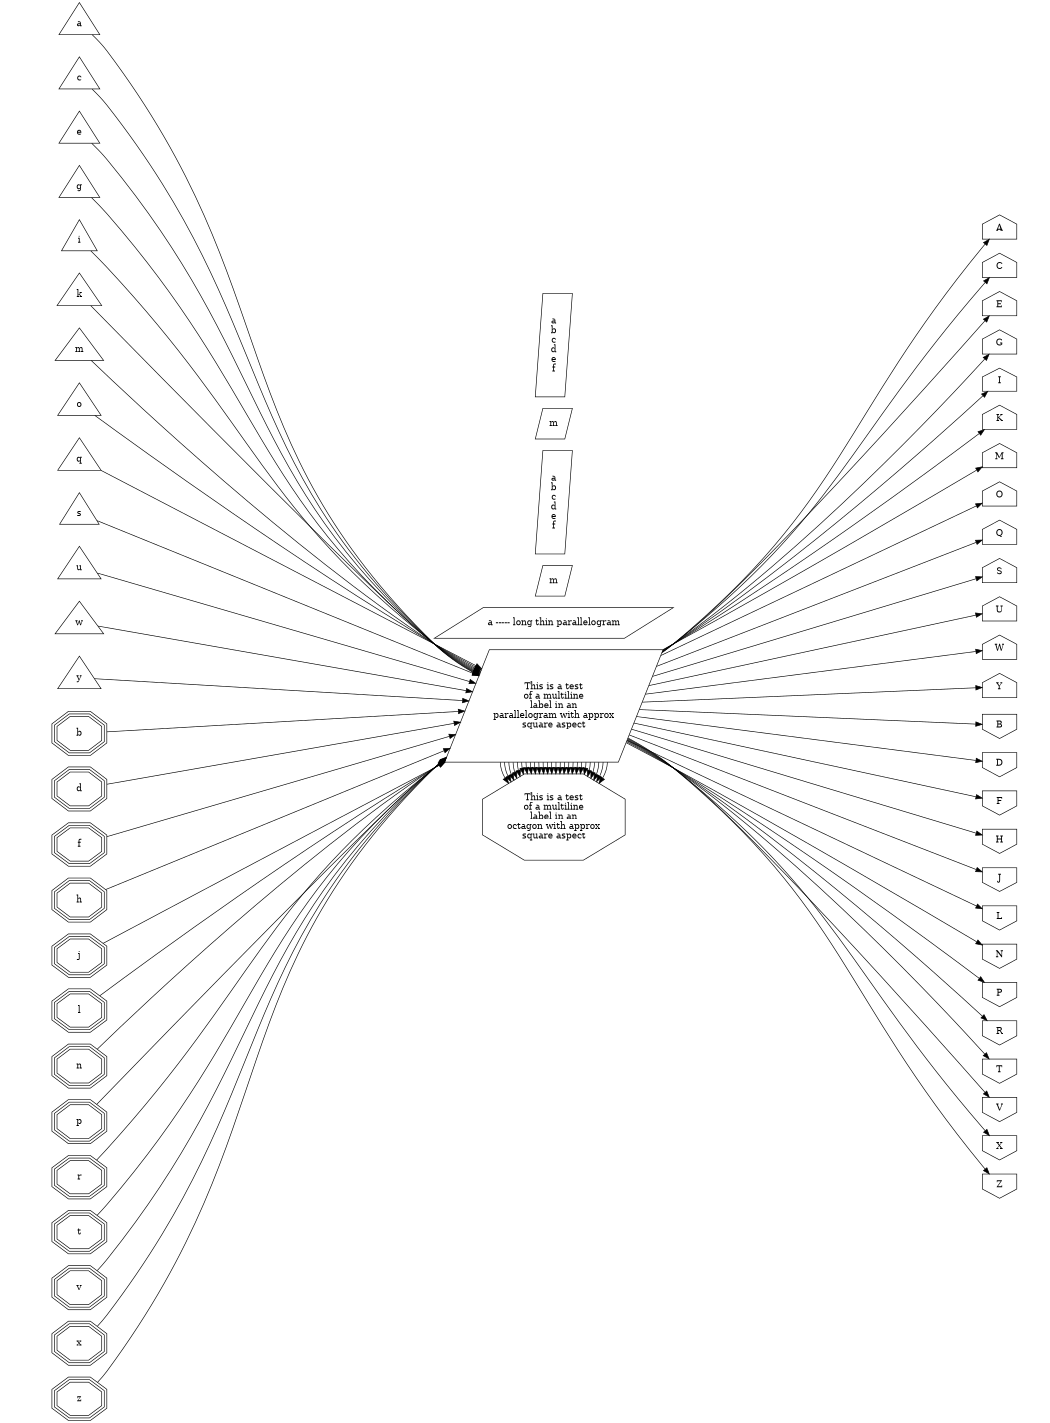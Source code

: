 digraph test {
	graph [size="7,9.5", page="8,10.5", ratio=fill, rankdir=LR];
	node [label="\N"];
	graph [bb="0,0,1470,1996"];
	{
		graph [rank=same,
			bb=""];
		node [shape=invhouse];
		A [shape=house, pos="1390,1653", width="0.75", height="0.58"];
		C [shape=house, pos="1390,1593", width="0.75", height="0.58"];
		E [shape=house, pos="1390,1533", width="0.75", height="0.58"];
		G [shape=house, pos="1390,1473", width="0.75", height="0.58"];
		I [shape=house, pos="1390,1414", width="0.75", height="0.56"];
		K [shape=house, pos="1390,1355", width="0.75", height="0.58"];
		M [shape=house, pos="1390,1295", width="0.75", height="0.58"];
		O [shape=house, pos="1390,1235", width="0.75", height="0.58"];
		Q [shape=house, pos="1390,1175", width="0.75", height="0.58"];
		S [shape=house, pos="1390,1115", width="0.75", height="0.58"];
		U [shape=house, pos="1390,1055", width="0.75", height="0.58"];
		W [shape=house, pos="1390,995", width="0.75", height="0.58"];
		Y [shape=house, pos="1390,935", width="0.75", height="0.58"];
		B [pos="1390,875", width="0.75", height="0.58"];
		D [pos="1390,815", width="0.75", height="0.58"];
		F [pos="1390,755", width="0.75", height="0.58"];
		H [pos="1390,695", width="0.75", height="0.58"];
		J [pos="1390,636", width="0.75", height="0.57"];
		L [pos="1390,577", width="0.75", height="0.58"];
		N [pos="1390,517", width="0.75", height="0.58"];
		P [pos="1390,457", width="0.75", height="0.58"];
		R [pos="1390,397", width="0.75", height="0.58"];
		T [pos="1390,337", width="0.75", height="0.58"];
		V [pos="1390,277", width="0.75", height="0.58"];
		X [pos="1390,217", width="0.75", height="0.58"];
		Z [pos="1390,157", width="0.75", height="0.58"];
	}
	{
		graph [rank=same,
			ordering=out,
			bb=""];
		node [shape=parallelogram];
		Parallelogram [label="This is a test\nof a multiline\nlabel in an\nparallelogram with approx\nsquare aspect", pos="768,905", width="4.08", height="2.44"];
		"a ----- long thin parallelogram" [pos="768,1035", width="3.89", height="0.67"];
		xx [label=m, pos="768,1101", width="0.78", height="0.67"];
		yy [label="a\nb\nc\nd\ne\nf", pos="768,1224", width="0.78", height="2.25"];
		Octagon [label="This is a test\nof a multiline\nlabel in an\noctagon with approx\nsquare aspect", shape=octagon, pos="768,732", width="2.50", height="1.88"];
		zz [label=m, pos="768,1347", width="0.78", height="0.67"];
		qq [label="a\nb\nc\nd\ne\nf", pos="768,1470", width="0.78", height="2.25"];
	}
	{
		graph [rank=same,
			bb=""];
		node [shape=tripleoctagon];
		a [shape=triangle, pos="112,1963", width="0.89", height="0.93"];
		c [shape=triangle, pos="112,1879", width="0.89", height="0.93"];
		e [shape=triangle, pos="112,1795", width="0.89", height="0.93"];
		g [shape=triangle, pos="112,1711", width="0.89", height="0.93"];
		i [shape=triangle, pos="112,1628", width="0.78", height="0.90"];
		k [shape=triangle, pos="112,1544", width="0.97", height="0.94"];
		m [shape=triangle, pos="112,1458", width="1.06", height="0.94"];
		o [shape=triangle, pos="112,1372", width="0.94", height="0.94"];
		q [shape=triangle, pos="112,1286", width="0.94", height="0.94"];
		s [shape=triangle, pos="112,1201", width="0.86", height="0.92"];
		u [shape=triangle, pos="112,1116", width="0.94", height="0.94"];
		w [shape=triangle, pos="112,1030", width="1.06", height="0.94"];
		y [shape=triangle, pos="112,944", width="0.94", height="0.94"];
		b [pos="112,866", width="0.97", height="0.74"];
		d [pos="112,796", width="0.97", height="0.74"];
		f [pos="112,726", width="0.97", height="0.72"];
		h [pos="112,656", width="0.97", height="0.74"];
		j [pos="112,586", width="0.97", height="0.72"];
		l [pos="112,516", width="0.97", height="0.72"];
		n [pos="112,446", width="0.97", height="0.74"];
		p [pos="112,376", width="0.97", height="0.74"];
		r [pos="112,306", width="0.97", height="0.72"];
		t [pos="112,236", width="0.97", height="0.72"];
		v [pos="112,166", width="0.97", height="0.74"];
		x [pos="112,96", width="0.97", height="0.74"];
		z [pos="112,26", width="0.97", height="0.72"];
	}
	Parallelogram -> A [pos="e,1375,1636 906,993 909,996 912,999 915,1002 1161,1237 1150,1358 1363,1623 1365,1625 1366,1626 1368,1628"];
	Parallelogram -> B [pos="e,1363,876 883,899 1026,892 1262,881 1353,876"];
	Parallelogram -> C [pos="e,1375,1576 905,993 908,996 912,999 915,1002 1151,1217 1157,1319 1363,1563 1365,1565 1366,1566 1368,1568"];
	Parallelogram -> D [pos="e,1363,819 880,889 1023,868 1261,834 1353,820"];
	Parallelogram -> E [pos="e,1375,1516 905,993 908,996 912,999 915,1002 1142,1197 1164,1280 1363,1503 1365,1505 1366,1506 1368,1508"];
	Parallelogram -> F [pos="e,1363,762 876,879 1018,844 1261,786 1353,764"];
	Parallelogram -> G [pos="e,1374,1456 904,993 908,996 911,999 915,1002 1013,1081 1285,1363 1367,1449"];
	Parallelogram -> H [pos="e,1363,704 873,870 1015,822 1261,739 1354,707"];
	Parallelogram -> I [pos="e,1373,1397 903,993 907,996 911,999 915,1002 1096,1139 1297,1326 1366,1390"];
	Parallelogram -> J [pos="e,1363,648 870,861 1011,800 1261,692 1354,652"];
	Parallelogram -> K [pos="e,1368,1338 902,993 907,996 911,999 915,1002 1086,1121 1286,1274 1360,1332"];
	Parallelogram -> L [pos="e,1363,591 867,853 1008,779 1261,645 1354,596"];
	Parallelogram -> M [pos="e,1363,1278 908,993 1054,1084 1270,1219 1354,1272"];
	Parallelogram -> N [pos="e,1363,534 865,845 1005,757 1260,597 1354,539"];
	Parallelogram -> O [pos="e,1363,1221 911,981 1056,1057 1270,1171 1354,1216"];
	Parallelogram -> P [pos="e,1368,474 864,843 881,831 899,819 915,808 1086,689 1285,538 1360,480"];
	Parallelogram -> Q [pos="e,1363,1163 905,965 1049,1028 1268,1122 1354,1159"];
	Parallelogram -> R [pos="e,1372,414 864,844 882,832 899,820 915,808 1095,671 1295,487 1365,421"];
	Parallelogram -> S [pos="e,1363,1106 900,950 1044,998 1266,1073 1353,1103"];
	Parallelogram -> T [pos="e,1374,354 865,845 882,833 899,821 915,808 1013,728 1285,447 1367,361"];
	Parallelogram -> U [pos="e,1363,1048 896,936 1040,971 1265,1025 1353,1046"];
	Parallelogram -> V [pos="e,1374,294 865,846 882,834 900,821 915,808 1142,612 1164,529 1363,307 1364,306 1366,304 1367,302"];
	Parallelogram -> W [pos="e,1363,991 891,923 1035,943 1264,976 1353,990"];
	Parallelogram -> X [pos="e,1374,234 865,847 883,835 900,822 915,808 1151,592 1157,490 1363,247 1364,246 1366,244 1367,242"];
	Parallelogram -> Y [pos="e,1363,934 887,911 1030,918 1263,929 1353,933"];
	Parallelogram -> Z [pos="e,1374,174 866,848 883,836 900,822 915,808 1161,572 1150,451 1363,187 1364,186 1366,184 1367,182"];
	a -> Parallelogram [pos="e,669,960 129,1946 136,1939 144,1930 150,1921 411,1543 315,1343 621,1002 633,989 647,977 661,966"];
	Parallelogram -> Octagon [pos="e,825,784 836,817 835,809 833,801 830,793"];
	b -> Parallelogram [pos="e,649,898 147,868 239,873 485,888 639,897"];
	Parallelogram -> Octagon [pos="e,822,787 830,817 830,810 829,803 826,796"];
	c -> Parallelogram [pos="e,670,960 129,1862 136,1855 144,1846 150,1837 400,1491 331,1313 621,1002 633,989 647,977 662,966"];
	Parallelogram -> Octagon [pos="e,819,789 825,817 825,811 824,805 822,799"];
	d -> Parallelogram [pos="e,644,884 147,802 238,818 480,857 634,882"];
	Parallelogram -> Octagon [pos="e,815,792 820,817 820,812 819,807 818,802"];
	e -> Parallelogram [pos="e,670,961 128,1778 135,1771 143,1762 150,1753 388,1438 346,1283 621,1002 634,989 647,978 662,967"];
	Parallelogram -> Octagon [pos="e,811,795 814,817 814,813 814,809 813,805"];
	f -> Parallelogram [pos="e,639,870 147,736 237,760 475,825 629,867"];
	Parallelogram -> Octagon [pos="e,807,798 809,817 809,814 809,811 808,808"];
	g -> Parallelogram [pos="e,670,962 128,1694 135,1687 143,1677 150,1669 377,1385 361,1254 621,1002 634,990 647,979 662,968"];
	Parallelogram -> Octagon [pos="e,802,799 804,817 804,814 804,812 804,809"];
	h -> Parallelogram [pos="e,633,854 145,669 232,701 468,791 623,850"];
	Parallelogram -> Octagon [pos="e,797,799 799,817 799,814 799,812 799,809"];
	i -> Parallelogram [pos="e,671,963 127,1612 134,1604 143,1595 150,1587 369,1334 375,1226 621,1002 634,990 648,979 663,969"];
	Parallelogram -> Octagon [pos="e,792,799 793,817 793,814 793,812 793,809"];
	j -> Parallelogram [pos="e,628,837 143,601 226,641 462,756 619,832"];
	Parallelogram -> Octagon [pos="e,787,799 788,817 788,814 788,812 788,809"];
	k -> Parallelogram [pos="e,671,964 127,1527 199,1446 510,1095 621,1002 634,991 648,980 663,970"];
	Parallelogram -> Octagon [pos="e,782,799 783,817 783,814 783,812 783,809"];
	l -> Parallelogram [pos="e,621,818 140,533 220,580 454,719 612,813"];
	Parallelogram -> Octagon [pos="e,777,799 778,817 778,814 778,812 778,809"];
	m -> Parallelogram [pos="e,672,966 129,1441 192,1378 417,1159 621,1002 634,992 648,981 663,972"];
	Parallelogram -> Octagon [pos="e,772,799 772,817 772,814 772,812 772,809"];
	n -> Parallelogram [pos="e,634,817 137,464 211,518 434,679 621,808 622,809 624,810 625,811"];
	Parallelogram -> Octagon [pos="e,767,799 767,817 767,814 767,812 767,809"];
	o -> Parallelogram [pos="e,672,967 135,1355 206,1302 431,1134 621,1002 635,993 649,983 664,973"];
	Parallelogram -> Octagon [pos="e,762,799 762,817 762,814 762,812 762,809"];
	p -> Parallelogram [pos="e,633,817 134,396 203,460 424,659 621,808 622,809 623,810 625,811"];
	Parallelogram -> Octagon [pos="e,757,799 756,817 756,814 756,812 756,809"];
	q -> Parallelogram [pos="e,670,962 141,1269 231,1217 507,1056 661,967"];
	Parallelogram -> Octagon [pos="e,752,799 751,817 751,814 751,812 751,809"];
	r -> Parallelogram [pos="e,632,817 134,326 140,331 145,336 150,341 364,544 393,622 621,808 622,809 623,810 624,811"];
	Parallelogram -> Octagon [pos="e,747,799 746,817 746,814 746,812 746,809"];
	s -> Parallelogram [pos="e,667,951 141,1188 230,1148 503,1025 657,955"];
	Parallelogram -> Octagon [pos="e,742,799 741,817 741,814 741,812 741,809"];
	t -> Parallelogram [pos="e,632,817 135,256 140,261 145,266 150,271 372,498 382,599 621,808 622,809 623,810 624,811"];
	Parallelogram -> Octagon [pos="e,737,799 735,817 735,814 735,812 735,809"];
	u -> Parallelogram [pos="e,662,939 141,1107 229,1079 498,993 652,942"];
	Parallelogram -> Octagon [pos="e,732,799 730,817 730,814 730,812 730,809"];
	v -> Parallelogram [pos="e,631,817 135,186 140,191 145,196 150,201 382,452 371,575 621,808 622,809 623,810 623,810"];
	Parallelogram -> Octagon [pos="e,728,797 725,817 725,814 725,810 726,807"];
	w -> Parallelogram [pos="e,658,926 142,1024 230,1007 492,957 648,928"];
	Parallelogram -> Octagon [pos="e,724,794 720,817 720,812 721,808 722,804"];
	x -> Parallelogram [pos="e,631,817 135,116 140,120 146,126 150,131 391,407 359,552 621,808 622,809 622,810 623,810"];
	Parallelogram -> Octagon [pos="e,720,791 715,817 715,811 716,806 717,801"];
	y -> Parallelogram [pos="e,653,912 136,943 216,938 483,922 643,913"];
	Parallelogram -> Octagon [pos="e,716,788 709,817 709,810 710,804 712,798"];
	z -> Parallelogram [pos="e,630,817 136,46 141,50 146,56 150,61 402,362 347,527 621,808 622,809 622,809 623,810"];
	Parallelogram -> Octagon [pos="e,713,786 704,817 704,809 705,802 708,795"];
}
